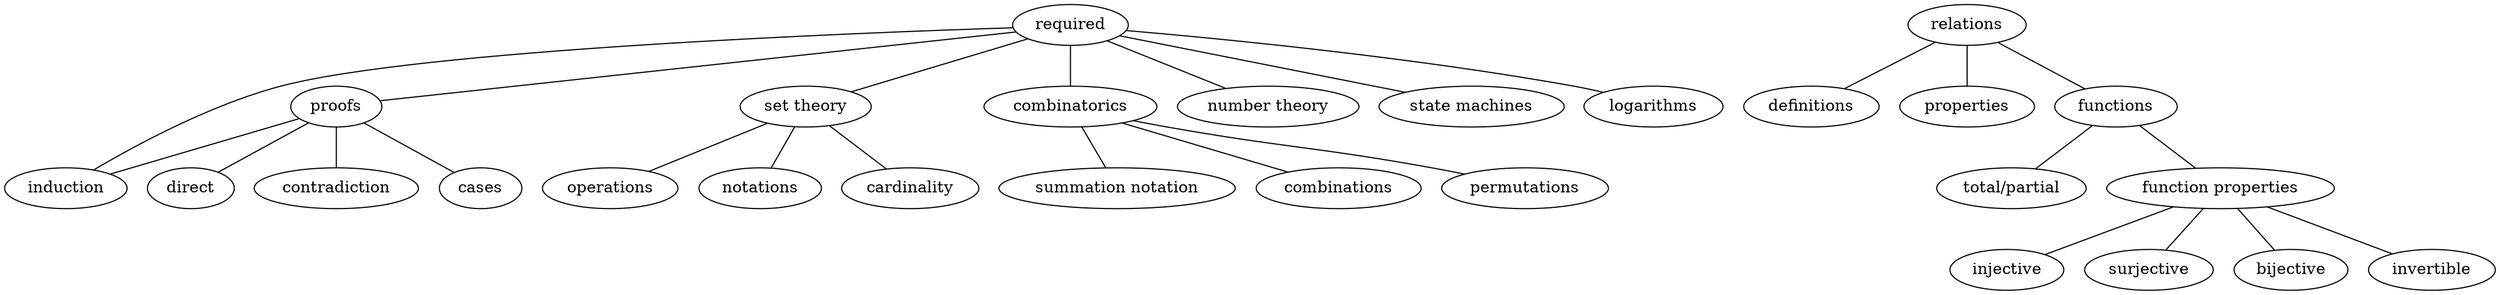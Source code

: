 strict graph { 
  required -- proofs
  required -- induction
  required -- "set theory"
  required -- combinatorics
  required -- "number theory"
  required -- "state machines"
  required -- "logarithms"

  "set theory" -- operations
  "set theory" -- notations
  "set theory" -- cardinality

  relations -- definitions
  relations -- properties
  relations -- functions

  functions -- "total/partial"
  functions -- "function properties"

  "function properties" -- injective    
  "function properties" -- surjective  
  "function properties" -- bijective   
  "function properties" -- invertible 

  combinatorics -- "summation notation"
  combinatorics -- combinations
  combinatorics -- permutations

  proofs -- direct
  proofs -- contradiction
  proofs -- cases
  proofs -- induction
} 